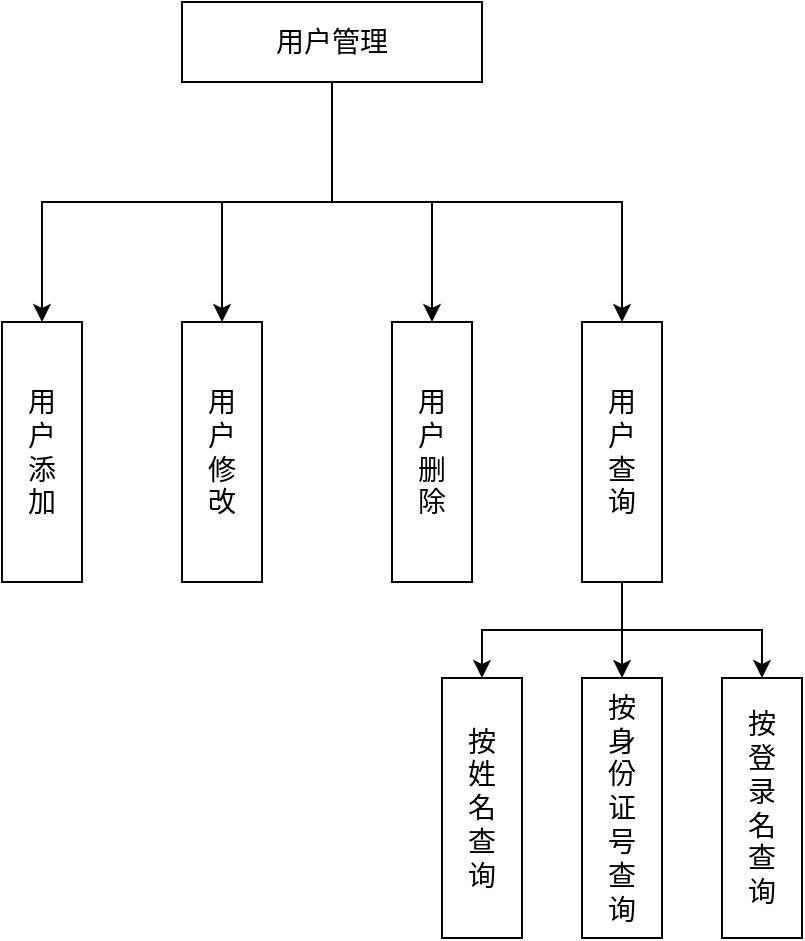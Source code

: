 <mxfile version="10.6.7" type="device"><diagram id="pkcg9ri5yJju0OY3e6RD" name="Page-1"><mxGraphModel dx="1158" dy="567" grid="1" gridSize="10" guides="1" tooltips="1" connect="1" arrows="1" fold="1" page="1" pageScale="1" pageWidth="827" pageHeight="1169" math="0" shadow="0"><root><mxCell id="0"/><mxCell id="1" parent="0"/><mxCell id="Lf-zgYAoM3bcHUkweSgv-9" style="edgeStyle=elbowEdgeStyle;rounded=0;orthogonalLoop=1;jettySize=auto;elbow=vertical;html=1;exitX=0.5;exitY=1;exitDx=0;exitDy=0;entryX=0.5;entryY=0;entryDx=0;entryDy=0;" parent="1" source="Lf-zgYAoM3bcHUkweSgv-1" target="Lf-zgYAoM3bcHUkweSgv-2" edge="1"><mxGeometry relative="1" as="geometry"/></mxCell><mxCell id="Lf-zgYAoM3bcHUkweSgv-10" style="edgeStyle=elbowEdgeStyle;rounded=0;orthogonalLoop=1;jettySize=auto;elbow=vertical;html=1;exitX=0.5;exitY=1;exitDx=0;exitDy=0;entryX=0.5;entryY=0;entryDx=0;entryDy=0;" parent="1" source="Lf-zgYAoM3bcHUkweSgv-1" target="Lf-zgYAoM3bcHUkweSgv-7" edge="1"><mxGeometry relative="1" as="geometry"/></mxCell><mxCell id="Lf-zgYAoM3bcHUkweSgv-11" style="edgeStyle=elbowEdgeStyle;rounded=0;orthogonalLoop=1;jettySize=auto;elbow=vertical;html=1;exitX=0.5;exitY=1;exitDx=0;exitDy=0;entryX=0.5;entryY=0;entryDx=0;entryDy=0;" parent="1" source="Lf-zgYAoM3bcHUkweSgv-1" target="Lf-zgYAoM3bcHUkweSgv-5" edge="1"><mxGeometry relative="1" as="geometry"/></mxCell><mxCell id="Lf-zgYAoM3bcHUkweSgv-12" style="edgeStyle=elbowEdgeStyle;rounded=0;orthogonalLoop=1;jettySize=auto;elbow=vertical;html=1;exitX=0.5;exitY=1;exitDx=0;exitDy=0;entryX=0.5;entryY=0;entryDx=0;entryDy=0;" parent="1" source="Lf-zgYAoM3bcHUkweSgv-1" target="Lf-zgYAoM3bcHUkweSgv-6" edge="1"><mxGeometry relative="1" as="geometry"/></mxCell><mxCell id="Lf-zgYAoM3bcHUkweSgv-1" value="&lt;font style=&quot;font-size: 14px&quot;&gt;用户管理&lt;/font&gt;" style="rounded=0;whiteSpace=wrap;html=1;" parent="1" vertex="1"><mxGeometry x="410" y="120" width="150" height="40" as="geometry"/></mxCell><mxCell id="Lf-zgYAoM3bcHUkweSgv-2" value="&lt;font style=&quot;font-size: 14px&quot;&gt;用&lt;br&gt;户&lt;br&gt;添&lt;br&gt;加&lt;/font&gt;" style="rounded=0;whiteSpace=wrap;html=1;" parent="1" vertex="1"><mxGeometry x="320" y="280" width="40" height="130" as="geometry"/></mxCell><mxCell id="Lf-zgYAoM3bcHUkweSgv-5" value="&lt;font style=&quot;font-size: 14px&quot;&gt;用&lt;br&gt;户&lt;br&gt;修&lt;br&gt;改&lt;/font&gt;" style="rounded=0;whiteSpace=wrap;html=1;" parent="1" vertex="1"><mxGeometry x="410" y="280" width="40" height="130" as="geometry"/></mxCell><mxCell id="Lf-zgYAoM3bcHUkweSgv-6" value="&lt;font style=&quot;font-size: 14px&quot;&gt;用&lt;br&gt;户&lt;br&gt;删&lt;br&gt;除&lt;/font&gt;" style="rounded=0;whiteSpace=wrap;html=1;" parent="1" vertex="1"><mxGeometry x="515" y="280" width="40" height="130" as="geometry"/></mxCell><mxCell id="yfUqThlf58Q7KWZV8_ks-4" style="edgeStyle=orthogonalEdgeStyle;rounded=0;orthogonalLoop=1;jettySize=auto;html=1;exitX=0.5;exitY=1;exitDx=0;exitDy=0;entryX=0.5;entryY=0;entryDx=0;entryDy=0;" edge="1" parent="1" source="Lf-zgYAoM3bcHUkweSgv-7" target="yfUqThlf58Q7KWZV8_ks-3"><mxGeometry relative="1" as="geometry"/></mxCell><mxCell id="yfUqThlf58Q7KWZV8_ks-5" style="edgeStyle=orthogonalEdgeStyle;rounded=0;orthogonalLoop=1;jettySize=auto;html=1;exitX=0.5;exitY=1;exitDx=0;exitDy=0;entryX=0.5;entryY=0;entryDx=0;entryDy=0;" edge="1" parent="1" source="Lf-zgYAoM3bcHUkweSgv-7" target="yfUqThlf58Q7KWZV8_ks-2"><mxGeometry relative="1" as="geometry"/></mxCell><mxCell id="yfUqThlf58Q7KWZV8_ks-6" style="edgeStyle=orthogonalEdgeStyle;rounded=0;orthogonalLoop=1;jettySize=auto;html=1;exitX=0.5;exitY=1;exitDx=0;exitDy=0;entryX=0.5;entryY=0;entryDx=0;entryDy=0;" edge="1" parent="1" source="Lf-zgYAoM3bcHUkweSgv-7" target="yfUqThlf58Q7KWZV8_ks-1"><mxGeometry relative="1" as="geometry"/></mxCell><mxCell id="Lf-zgYAoM3bcHUkweSgv-7" value="&lt;font style=&quot;font-size: 14px&quot;&gt;用&lt;br&gt;户&lt;br&gt;查&lt;br&gt;询&lt;br&gt;&lt;/font&gt;" style="rounded=0;whiteSpace=wrap;html=1;" parent="1" vertex="1"><mxGeometry x="610" y="280" width="40" height="130" as="geometry"/></mxCell><mxCell id="yfUqThlf58Q7KWZV8_ks-1" value="&lt;font style=&quot;font-size: 14px&quot;&gt;按&lt;br&gt;登&lt;br&gt;录&lt;br&gt;名&lt;br&gt;查&lt;br&gt;询&lt;br&gt;&lt;/font&gt;" style="rounded=0;whiteSpace=wrap;html=1;" vertex="1" parent="1"><mxGeometry x="680" y="458" width="40" height="130" as="geometry"/></mxCell><mxCell id="yfUqThlf58Q7KWZV8_ks-2" value="&lt;font style=&quot;font-size: 14px&quot;&gt;按&lt;br&gt;身&lt;br&gt;份&lt;br&gt;证&lt;br&gt;号&lt;br&gt;查&lt;br&gt;询&lt;br&gt;&lt;/font&gt;" style="rounded=0;whiteSpace=wrap;html=1;" vertex="1" parent="1"><mxGeometry x="610" y="458" width="40" height="130" as="geometry"/></mxCell><mxCell id="yfUqThlf58Q7KWZV8_ks-3" value="&lt;font style=&quot;font-size: 14px&quot;&gt;按&lt;br&gt;姓&lt;br&gt;名&lt;br&gt;查&lt;br&gt;询&lt;br&gt;&lt;/font&gt;" style="rounded=0;whiteSpace=wrap;html=1;" vertex="1" parent="1"><mxGeometry x="540" y="458" width="40" height="130" as="geometry"/></mxCell></root></mxGraphModel></diagram></mxfile>